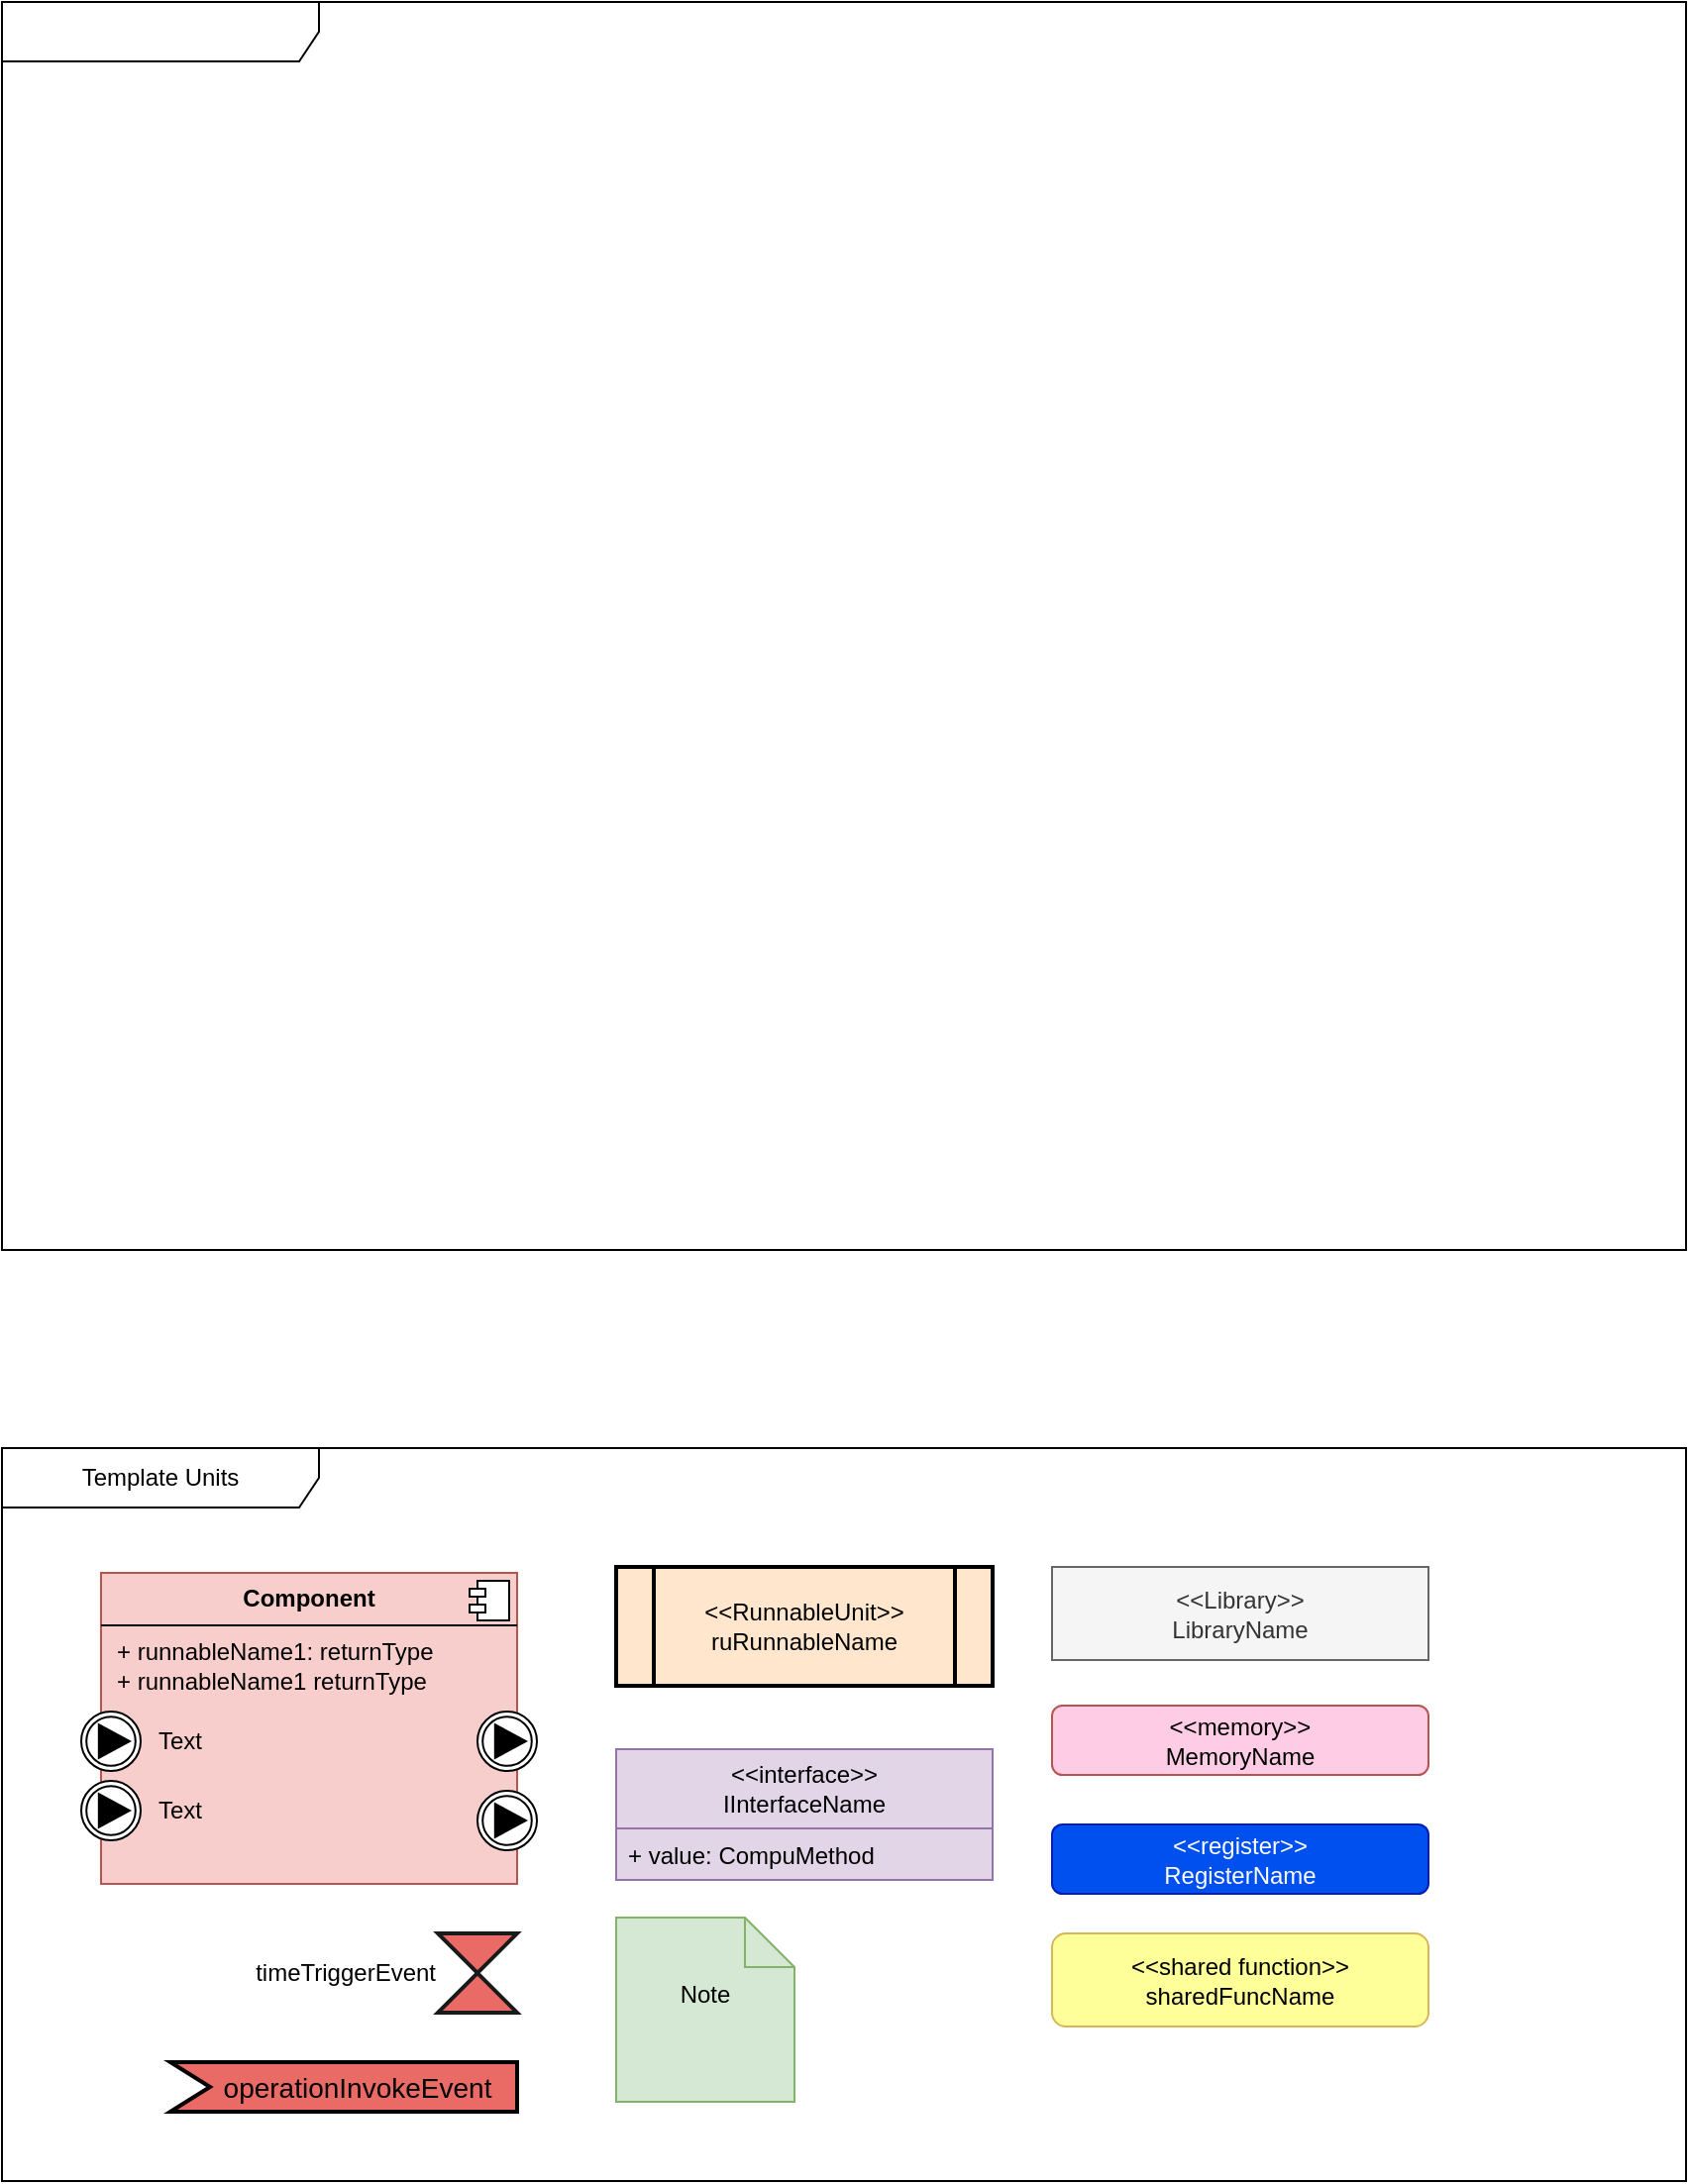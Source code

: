 <mxfile version="24.0.4" type="device">
  <diagram name="Page-1" id="q-otbSK6who0XxGtIiqZ">
    <mxGraphModel dx="918" dy="794" grid="1" gridSize="10" guides="1" tooltips="1" connect="1" arrows="1" fold="1" page="1" pageScale="1" pageWidth="850" pageHeight="1100" math="0" shadow="0">
      <root>
        <mxCell id="0" />
        <mxCell id="1" parent="0" />
        <mxCell id="DT-DmE5ymV6dhbfyWgM1-9" value="&lt;p style=&quot;margin:0px;margin-top:6px;text-align:center;&quot;&gt;&lt;b&gt;Component&lt;/b&gt;&lt;/p&gt;&lt;hr size=&quot;1&quot; style=&quot;border-style:solid;&quot;&gt;&lt;p style=&quot;margin:0px;margin-left:8px;&quot;&gt;+ runnableName1: returnType&lt;br&gt;+ runnableName1 returnType&lt;/p&gt;" style="align=left;overflow=fill;html=1;dropTarget=0;whiteSpace=wrap;fillColor=#f8cecc;strokeColor=#b85450;" parent="1" vertex="1">
          <mxGeometry x="50" y="793" width="210" height="157" as="geometry" />
        </mxCell>
        <mxCell id="DT-DmE5ymV6dhbfyWgM1-10" value="" style="shape=component;jettyWidth=8;jettyHeight=4;" parent="DT-DmE5ymV6dhbfyWgM1-9" vertex="1">
          <mxGeometry x="1" width="20" height="20" relative="1" as="geometry">
            <mxPoint x="-24" y="4" as="offset" />
          </mxGeometry>
        </mxCell>
        <mxCell id="DT-DmE5ymV6dhbfyWgM1-11" value="" style="group" parent="1" vertex="1" connectable="0">
          <mxGeometry x="40" y="863" width="80" height="30" as="geometry" />
        </mxCell>
        <mxCell id="DT-DmE5ymV6dhbfyWgM1-12" value="" style="points=[[0.145,0.145,0],[0.5,0,0],[0.855,0.145,0],[1,0.5,0],[0.855,0.855,0],[0.5,1,0],[0.145,0.855,0],[0,0.5,0]];shape=mxgraph.bpmn.event;html=1;verticalLabelPosition=bottom;labelBackgroundColor=#ffffff;verticalAlign=top;align=center;perimeter=ellipsePerimeter;outlineConnect=0;aspect=fixed;outline=throwing;symbol=signal;direction=south;strokeOpacity=100;noLabel=0;strokeColor=default;fillColor=default;fillStyle=auto;strokeWidth=1;fixedWidth=1;" parent="DT-DmE5ymV6dhbfyWgM1-11" vertex="1">
          <mxGeometry width="30" height="30" as="geometry" />
        </mxCell>
        <mxCell id="DT-DmE5ymV6dhbfyWgM1-13" value="Text" style="text;html=1;align=center;verticalAlign=middle;whiteSpace=wrap;rounded=0;" parent="DT-DmE5ymV6dhbfyWgM1-11" vertex="1">
          <mxGeometry x="20" width="60" height="30" as="geometry" />
        </mxCell>
        <mxCell id="DT-DmE5ymV6dhbfyWgM1-14" value="" style="group" parent="1" vertex="1" connectable="0">
          <mxGeometry x="40" y="898" width="80" height="30" as="geometry" />
        </mxCell>
        <mxCell id="DT-DmE5ymV6dhbfyWgM1-15" value="" style="points=[[0.145,0.145,0],[0.5,0,0],[0.855,0.145,0],[1,0.5,0],[0.855,0.855,0],[0.5,1,0],[0.145,0.855,0],[0,0.5,0]];shape=mxgraph.bpmn.event;html=1;verticalLabelPosition=bottom;labelBackgroundColor=#ffffff;verticalAlign=top;align=center;perimeter=ellipsePerimeter;outlineConnect=0;aspect=fixed;outline=throwing;symbol=signal;direction=south;strokeOpacity=100;noLabel=0;strokeColor=default;fillColor=default;fillStyle=auto;strokeWidth=1;fixedWidth=1;" parent="DT-DmE5ymV6dhbfyWgM1-14" vertex="1">
          <mxGeometry width="30" height="30" as="geometry" />
        </mxCell>
        <mxCell id="DT-DmE5ymV6dhbfyWgM1-16" value="Text" style="text;html=1;align=center;verticalAlign=middle;whiteSpace=wrap;rounded=0;" parent="DT-DmE5ymV6dhbfyWgM1-14" vertex="1">
          <mxGeometry x="20" width="60" height="30" as="geometry" />
        </mxCell>
        <mxCell id="DT-DmE5ymV6dhbfyWgM1-17" value="" style="group" parent="1" vertex="1" connectable="0">
          <mxGeometry x="180" y="863" width="90" height="30" as="geometry" />
        </mxCell>
        <mxCell id="DT-DmE5ymV6dhbfyWgM1-18" value="" style="points=[[0.145,0.145,0],[0.5,0,0],[0.855,0.145,0],[1,0.5,0],[0.855,0.855,0],[0.5,1,0],[0.145,0.855,0],[0,0.5,0]];shape=mxgraph.bpmn.event;html=1;verticalLabelPosition=bottom;labelBackgroundColor=#ffffff;verticalAlign=top;align=center;perimeter=ellipsePerimeter;outlineConnect=0;aspect=fixed;outline=throwing;symbol=signal;direction=south;strokeOpacity=100;noLabel=0;strokeColor=default;fillColor=default;fillStyle=auto;strokeWidth=1;fixedWidth=1;" parent="DT-DmE5ymV6dhbfyWgM1-17" vertex="1">
          <mxGeometry x="60" width="30" height="30" as="geometry" />
        </mxCell>
        <mxCell id="DT-DmE5ymV6dhbfyWgM1-26" value="" style="group" parent="1" vertex="1" connectable="0">
          <mxGeometry x="180" y="903" width="90" height="30" as="geometry" />
        </mxCell>
        <mxCell id="DT-DmE5ymV6dhbfyWgM1-27" value="" style="points=[[0.145,0.145,0],[0.5,0,0],[0.855,0.145,0],[1,0.5,0],[0.855,0.855,0],[0.5,1,0],[0.145,0.855,0],[0,0.5,0]];shape=mxgraph.bpmn.event;html=1;verticalLabelPosition=bottom;labelBackgroundColor=#ffffff;verticalAlign=top;align=center;perimeter=ellipsePerimeter;outlineConnect=0;aspect=fixed;outline=throwing;symbol=signal;direction=south;strokeOpacity=100;noLabel=0;strokeColor=default;fillColor=default;fillStyle=auto;strokeWidth=1;fixedWidth=1;" parent="DT-DmE5ymV6dhbfyWgM1-26" vertex="1">
          <mxGeometry x="60" width="30" height="30" as="geometry" />
        </mxCell>
        <mxCell id="CsFZP2SeAWAhGsBRoGtd-49" value="" style="shape=umlFrame;whiteSpace=wrap;html=1;pointerEvents=0;recursiveResize=0;container=1;collapsible=0;width=160;" parent="1" vertex="1">
          <mxGeometry width="850" height="630" as="geometry" />
        </mxCell>
        <mxCell id="CsFZP2SeAWAhGsBRoGtd-50" value="Template Units" style="shape=umlFrame;whiteSpace=wrap;html=1;pointerEvents=0;recursiveResize=0;container=1;collapsible=0;width=160;" parent="1" vertex="1">
          <mxGeometry y="730" width="850" height="370" as="geometry" />
        </mxCell>
        <mxCell id="CsFZP2SeAWAhGsBRoGtd-51" value="Note" style="shape=note2;boundedLbl=1;whiteSpace=wrap;html=1;size=25;verticalAlign=top;align=center;fillColor=#d5e8d4;strokeColor=#82b366;" parent="CsFZP2SeAWAhGsBRoGtd-50" vertex="1">
          <mxGeometry x="310" y="237" width="90" height="93" as="geometry" />
        </mxCell>
        <mxCell id="CsFZP2SeAWAhGsBRoGtd-52" value="&amp;lt;&amp;lt;register&amp;gt;&amp;gt;&lt;br&gt;RegisterName" style="rounded=1;whiteSpace=wrap;html=1;fillColor=#0050ef;fontColor=#ffffff;strokeColor=#001DBC;" parent="CsFZP2SeAWAhGsBRoGtd-50" vertex="1">
          <mxGeometry x="530" y="190" width="190" height="35" as="geometry" />
        </mxCell>
        <mxCell id="CsFZP2SeAWAhGsBRoGtd-53" value="&amp;lt;&amp;lt;Library&amp;gt;&amp;gt;&lt;br&gt;LibraryName" style="rounded=0;whiteSpace=wrap;html=1;fillColor=#f5f5f5;fontColor=#333333;strokeColor=#666666;" parent="CsFZP2SeAWAhGsBRoGtd-50" vertex="1">
          <mxGeometry x="530" y="60" width="190" height="47" as="geometry" />
        </mxCell>
        <mxCell id="CsFZP2SeAWAhGsBRoGtd-54" value="&amp;lt;&amp;lt;memory&amp;gt;&amp;gt;&lt;div&gt;MemoryName&lt;/div&gt;" style="rounded=1;whiteSpace=wrap;html=1;fillColor=#FFCCE6;strokeColor=#b85450;" parent="CsFZP2SeAWAhGsBRoGtd-50" vertex="1">
          <mxGeometry x="530" y="130" width="190" height="35" as="geometry" />
        </mxCell>
        <mxCell id="CsFZP2SeAWAhGsBRoGtd-55" value="&amp;lt;&amp;lt;shared function&amp;gt;&amp;gt;&lt;div&gt;sharedFuncName&lt;/div&gt;" style="rounded=1;whiteSpace=wrap;html=1;fillColor=#FFFF99;strokeColor=#d6b656;" parent="CsFZP2SeAWAhGsBRoGtd-50" vertex="1">
          <mxGeometry x="530" y="245" width="190" height="47" as="geometry" />
        </mxCell>
        <mxCell id="CsFZP2SeAWAhGsBRoGtd-32" value="operationInvokeEvent" style="html=1;shape=mxgraph.infographic.ribbonSimple;notch1=20;notch2=0;align=center;verticalAlign=middle;fontSize=14;fontStyle=0;fillColor=#EA6B66;flipH=0;spacingRight=0;spacingLeft=14;whiteSpace=wrap;strokeWidth=2;" parent="CsFZP2SeAWAhGsBRoGtd-50" vertex="1">
          <mxGeometry x="85" y="310" width="175" height="25" as="geometry" />
        </mxCell>
        <mxCell id="CsFZP2SeAWAhGsBRoGtd-29" value="timeTriggerEvent" style="shape=collate;html=1;align=right;verticalAlign=middle;labelPosition=left;verticalLabelPosition=middle;textDirection=ltr;fillColor=#EA6B66;strokeColor=#1A1A1A;strokeWidth=2;" parent="CsFZP2SeAWAhGsBRoGtd-50" vertex="1">
          <mxGeometry x="220" y="245" width="40" height="40" as="geometry" />
        </mxCell>
        <mxCell id="CsFZP2SeAWAhGsBRoGtd-35" value="&amp;lt;&amp;lt;interface&amp;gt;&amp;gt;&lt;div&gt;IInterfaceName&lt;/div&gt;" style="swimlane;fontStyle=0;childLayout=stackLayout;horizontal=1;startSize=40;fillColor=#e1d5e7;horizontalStack=0;resizeParent=1;resizeParentMax=0;resizeLast=0;collapsible=1;marginBottom=0;whiteSpace=wrap;html=1;strokeColor=#9673a6;" parent="CsFZP2SeAWAhGsBRoGtd-50" vertex="1">
          <mxGeometry x="310" y="152" width="190" height="66" as="geometry" />
        </mxCell>
        <mxCell id="CsFZP2SeAWAhGsBRoGtd-36" value="+ value: CompuMethod" style="text;strokeColor=#9673a6;fillColor=#e1d5e7;align=left;verticalAlign=top;spacingLeft=4;spacingRight=4;overflow=hidden;rotatable=0;points=[[0,0.5],[1,0.5]];portConstraint=eastwest;whiteSpace=wrap;html=1;" parent="CsFZP2SeAWAhGsBRoGtd-35" vertex="1">
          <mxGeometry y="40" width="190" height="26" as="geometry" />
        </mxCell>
        <mxCell id="CsFZP2SeAWAhGsBRoGtd-28" value="&amp;lt;&amp;lt;RunnableUnit&amp;gt;&amp;gt;&lt;div&gt;ruRunnableName&lt;/div&gt;" style="shape=process;whiteSpace=wrap;html=1;backgroundOutline=1;fillColor=#ffe6cc;strokeColor=#000000;strokeWidth=2;" parent="CsFZP2SeAWAhGsBRoGtd-50" vertex="1">
          <mxGeometry x="310" y="60" width="190" height="60" as="geometry" />
        </mxCell>
      </root>
    </mxGraphModel>
  </diagram>
</mxfile>
